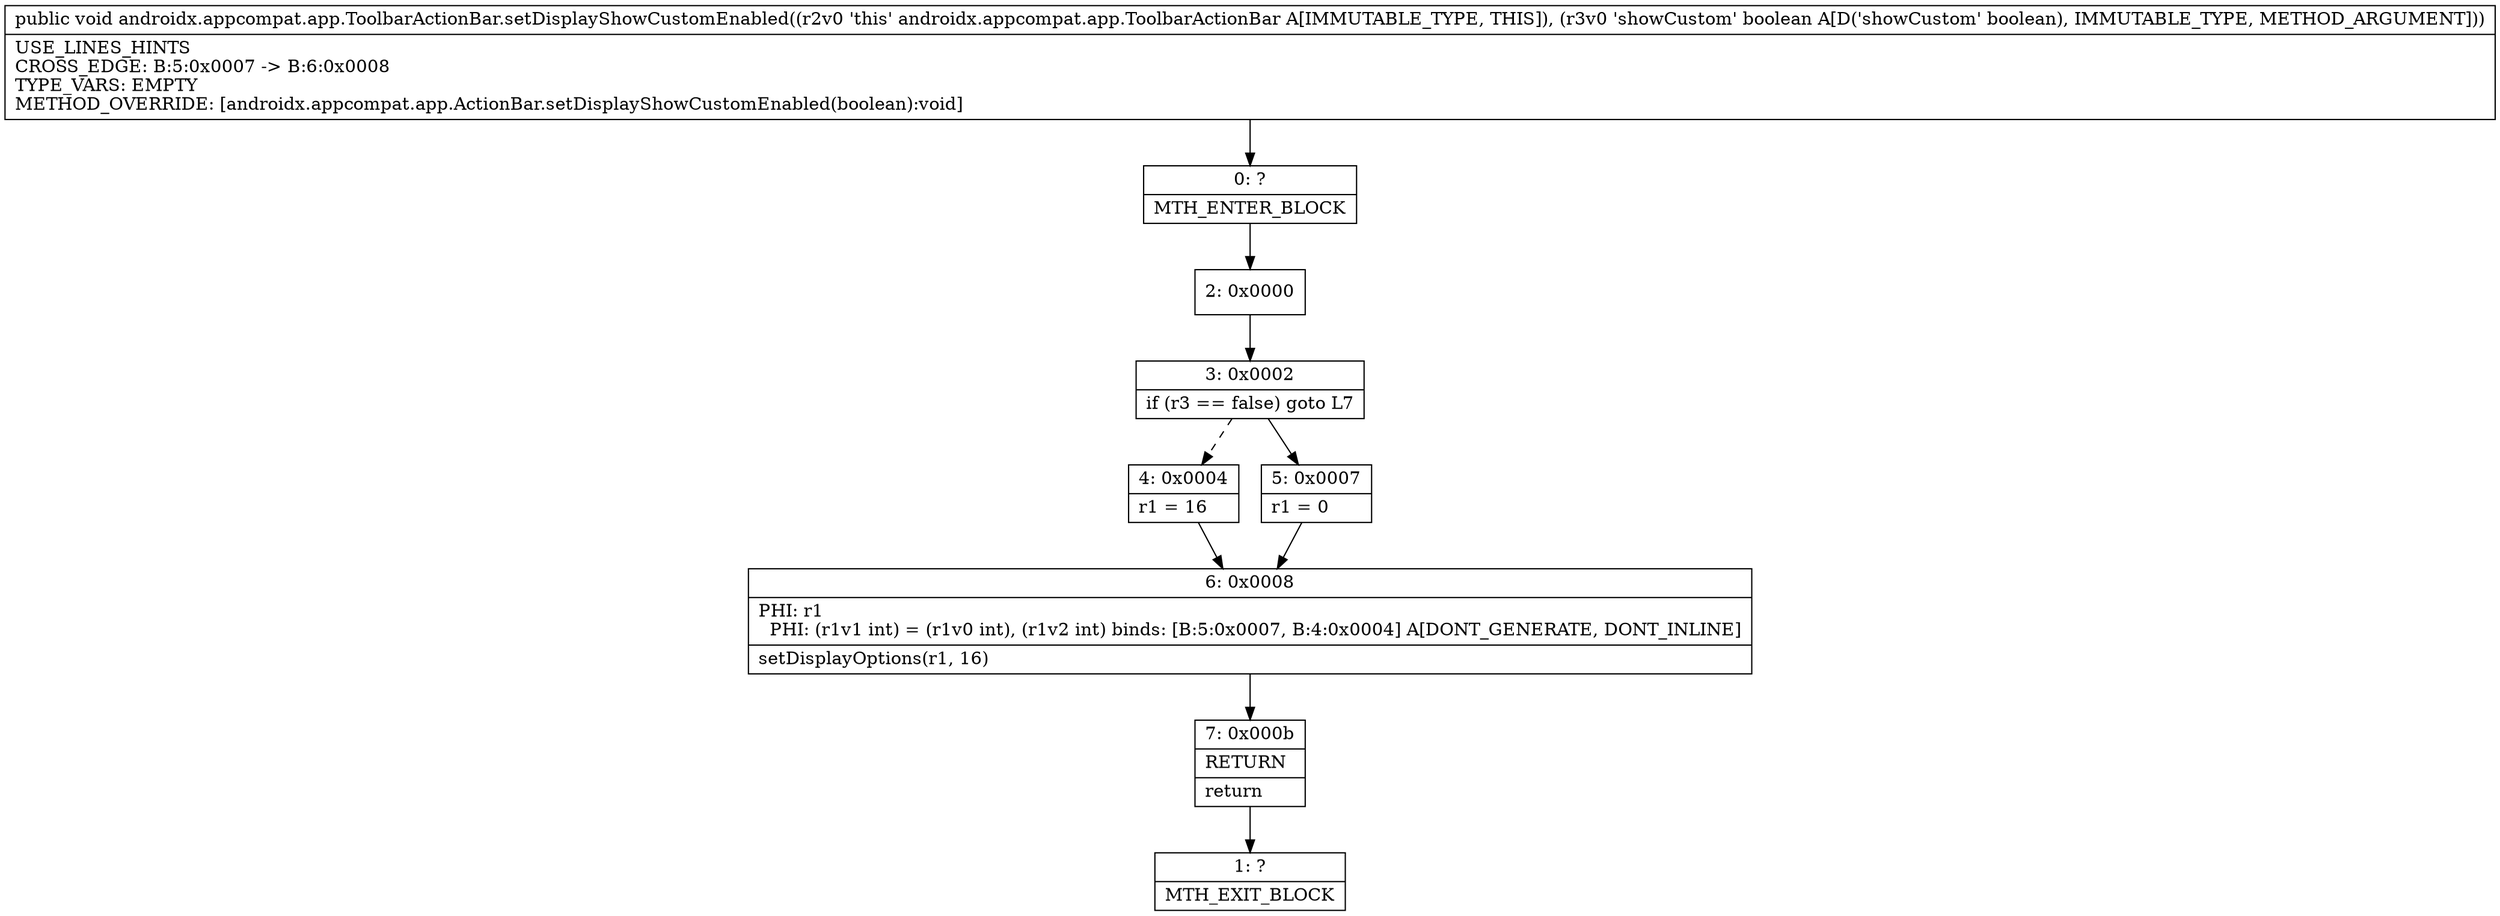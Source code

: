 digraph "CFG forandroidx.appcompat.app.ToolbarActionBar.setDisplayShowCustomEnabled(Z)V" {
Node_0 [shape=record,label="{0\:\ ?|MTH_ENTER_BLOCK\l}"];
Node_2 [shape=record,label="{2\:\ 0x0000}"];
Node_3 [shape=record,label="{3\:\ 0x0002|if (r3 == false) goto L7\l}"];
Node_4 [shape=record,label="{4\:\ 0x0004|r1 = 16\l}"];
Node_6 [shape=record,label="{6\:\ 0x0008|PHI: r1 \l  PHI: (r1v1 int) = (r1v0 int), (r1v2 int) binds: [B:5:0x0007, B:4:0x0004] A[DONT_GENERATE, DONT_INLINE]\l|setDisplayOptions(r1, 16)\l}"];
Node_7 [shape=record,label="{7\:\ 0x000b|RETURN\l|return\l}"];
Node_1 [shape=record,label="{1\:\ ?|MTH_EXIT_BLOCK\l}"];
Node_5 [shape=record,label="{5\:\ 0x0007|r1 = 0\l}"];
MethodNode[shape=record,label="{public void androidx.appcompat.app.ToolbarActionBar.setDisplayShowCustomEnabled((r2v0 'this' androidx.appcompat.app.ToolbarActionBar A[IMMUTABLE_TYPE, THIS]), (r3v0 'showCustom' boolean A[D('showCustom' boolean), IMMUTABLE_TYPE, METHOD_ARGUMENT]))  | USE_LINES_HINTS\lCROSS_EDGE: B:5:0x0007 \-\> B:6:0x0008\lTYPE_VARS: EMPTY\lMETHOD_OVERRIDE: [androidx.appcompat.app.ActionBar.setDisplayShowCustomEnabled(boolean):void]\l}"];
MethodNode -> Node_0;Node_0 -> Node_2;
Node_2 -> Node_3;
Node_3 -> Node_4[style=dashed];
Node_3 -> Node_5;
Node_4 -> Node_6;
Node_6 -> Node_7;
Node_7 -> Node_1;
Node_5 -> Node_6;
}

